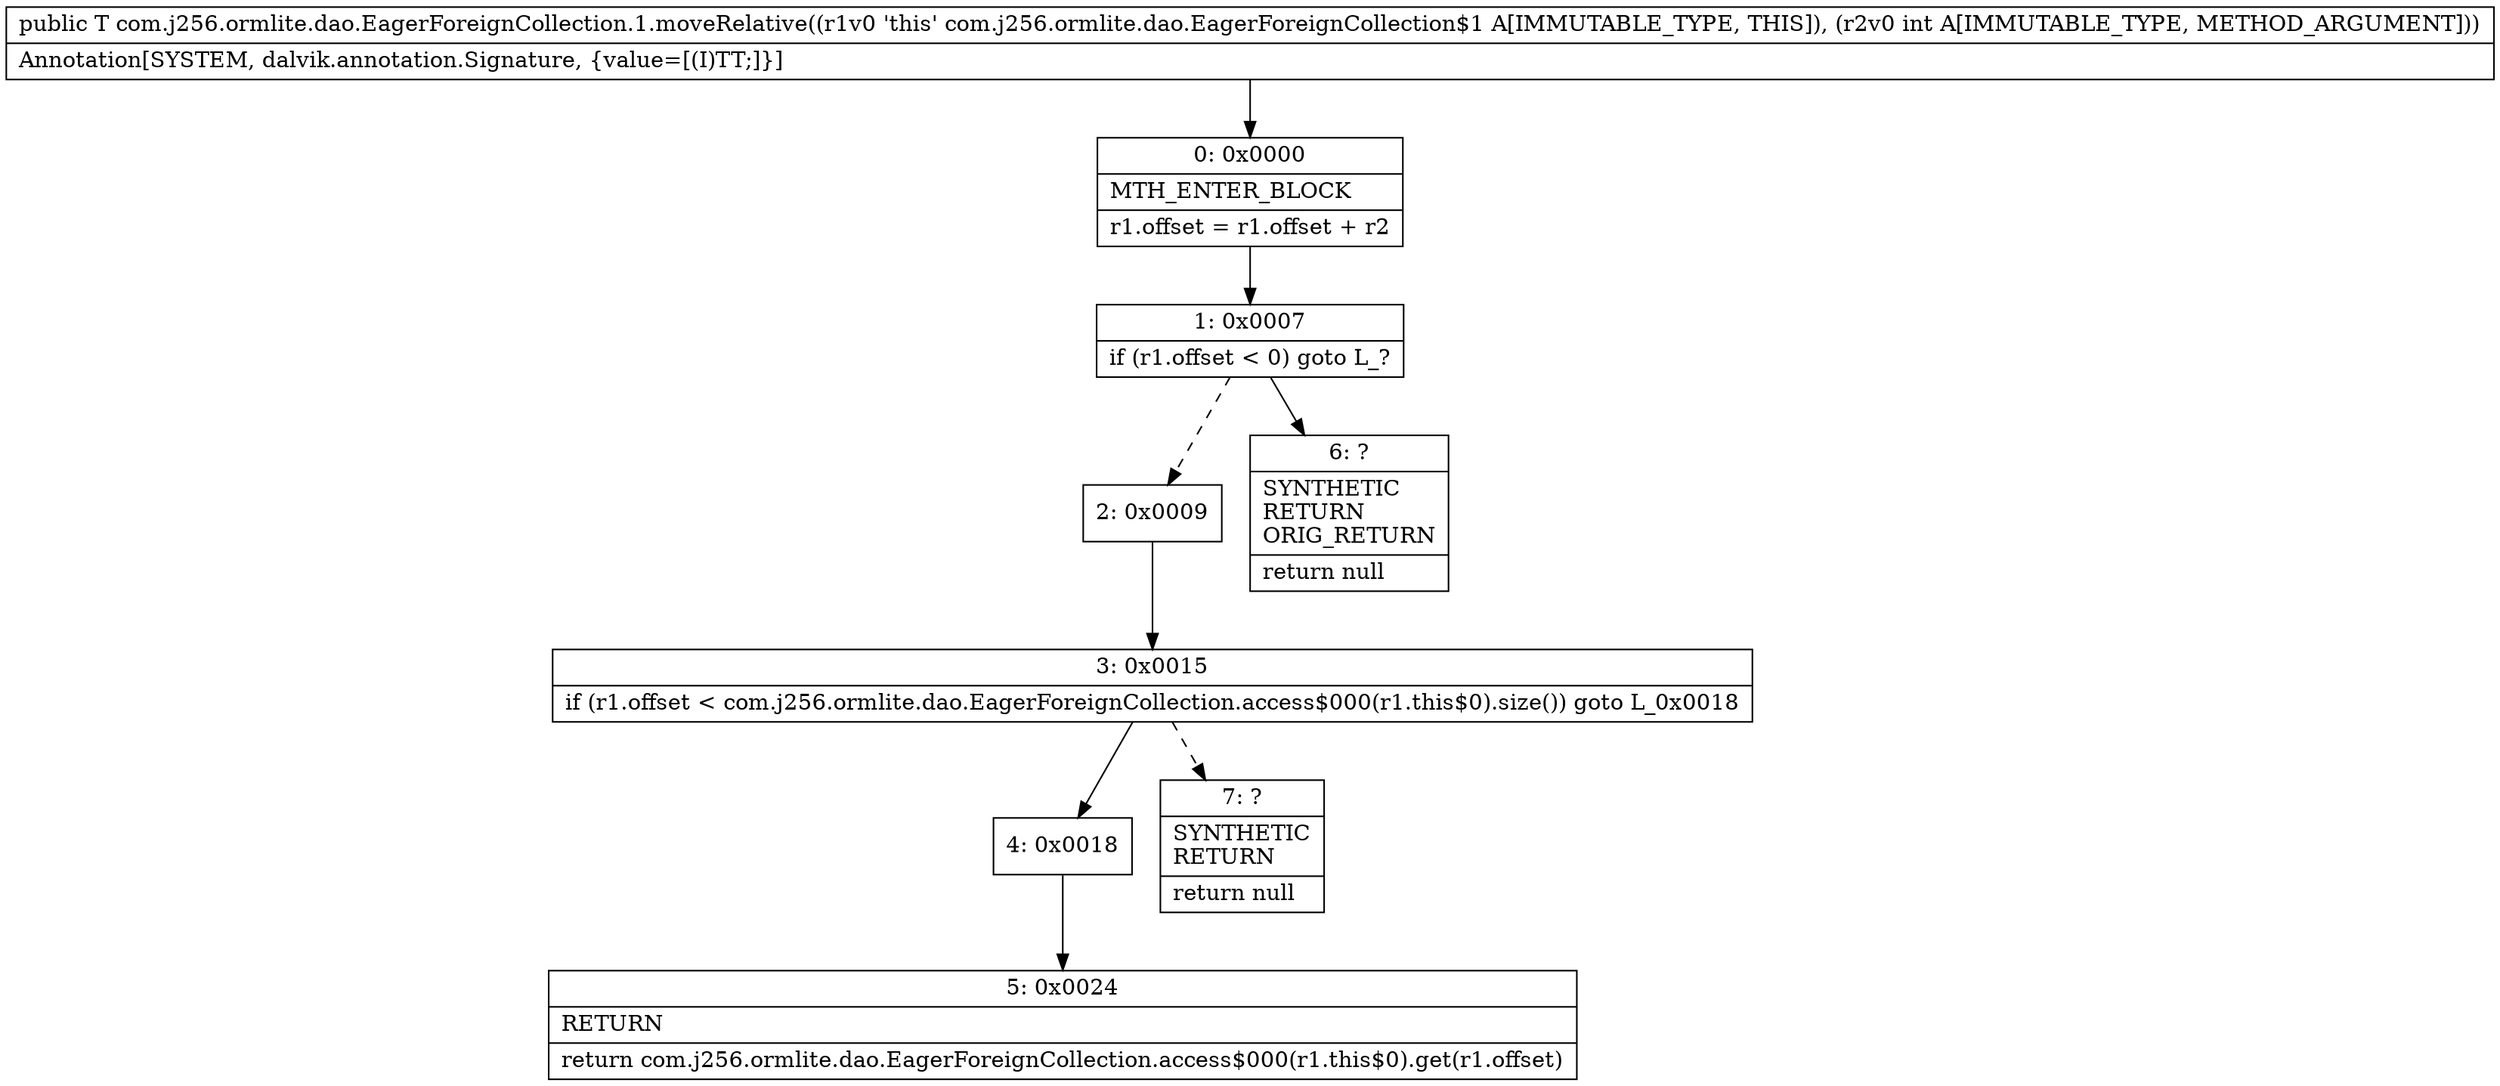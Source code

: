 digraph "CFG forcom.j256.ormlite.dao.EagerForeignCollection.1.moveRelative(I)Ljava\/lang\/Object;" {
Node_0 [shape=record,label="{0\:\ 0x0000|MTH_ENTER_BLOCK\l|r1.offset = r1.offset + r2\l}"];
Node_1 [shape=record,label="{1\:\ 0x0007|if (r1.offset \< 0) goto L_?\l}"];
Node_2 [shape=record,label="{2\:\ 0x0009}"];
Node_3 [shape=record,label="{3\:\ 0x0015|if (r1.offset \< com.j256.ormlite.dao.EagerForeignCollection.access$000(r1.this$0).size()) goto L_0x0018\l}"];
Node_4 [shape=record,label="{4\:\ 0x0018}"];
Node_5 [shape=record,label="{5\:\ 0x0024|RETURN\l|return com.j256.ormlite.dao.EagerForeignCollection.access$000(r1.this$0).get(r1.offset)\l}"];
Node_6 [shape=record,label="{6\:\ ?|SYNTHETIC\lRETURN\lORIG_RETURN\l|return null\l}"];
Node_7 [shape=record,label="{7\:\ ?|SYNTHETIC\lRETURN\l|return null\l}"];
MethodNode[shape=record,label="{public T com.j256.ormlite.dao.EagerForeignCollection.1.moveRelative((r1v0 'this' com.j256.ormlite.dao.EagerForeignCollection$1 A[IMMUTABLE_TYPE, THIS]), (r2v0 int A[IMMUTABLE_TYPE, METHOD_ARGUMENT]))  | Annotation[SYSTEM, dalvik.annotation.Signature, \{value=[(I)TT;]\}]\l}"];
MethodNode -> Node_0;
Node_0 -> Node_1;
Node_1 -> Node_2[style=dashed];
Node_1 -> Node_6;
Node_2 -> Node_3;
Node_3 -> Node_4;
Node_3 -> Node_7[style=dashed];
Node_4 -> Node_5;
}

